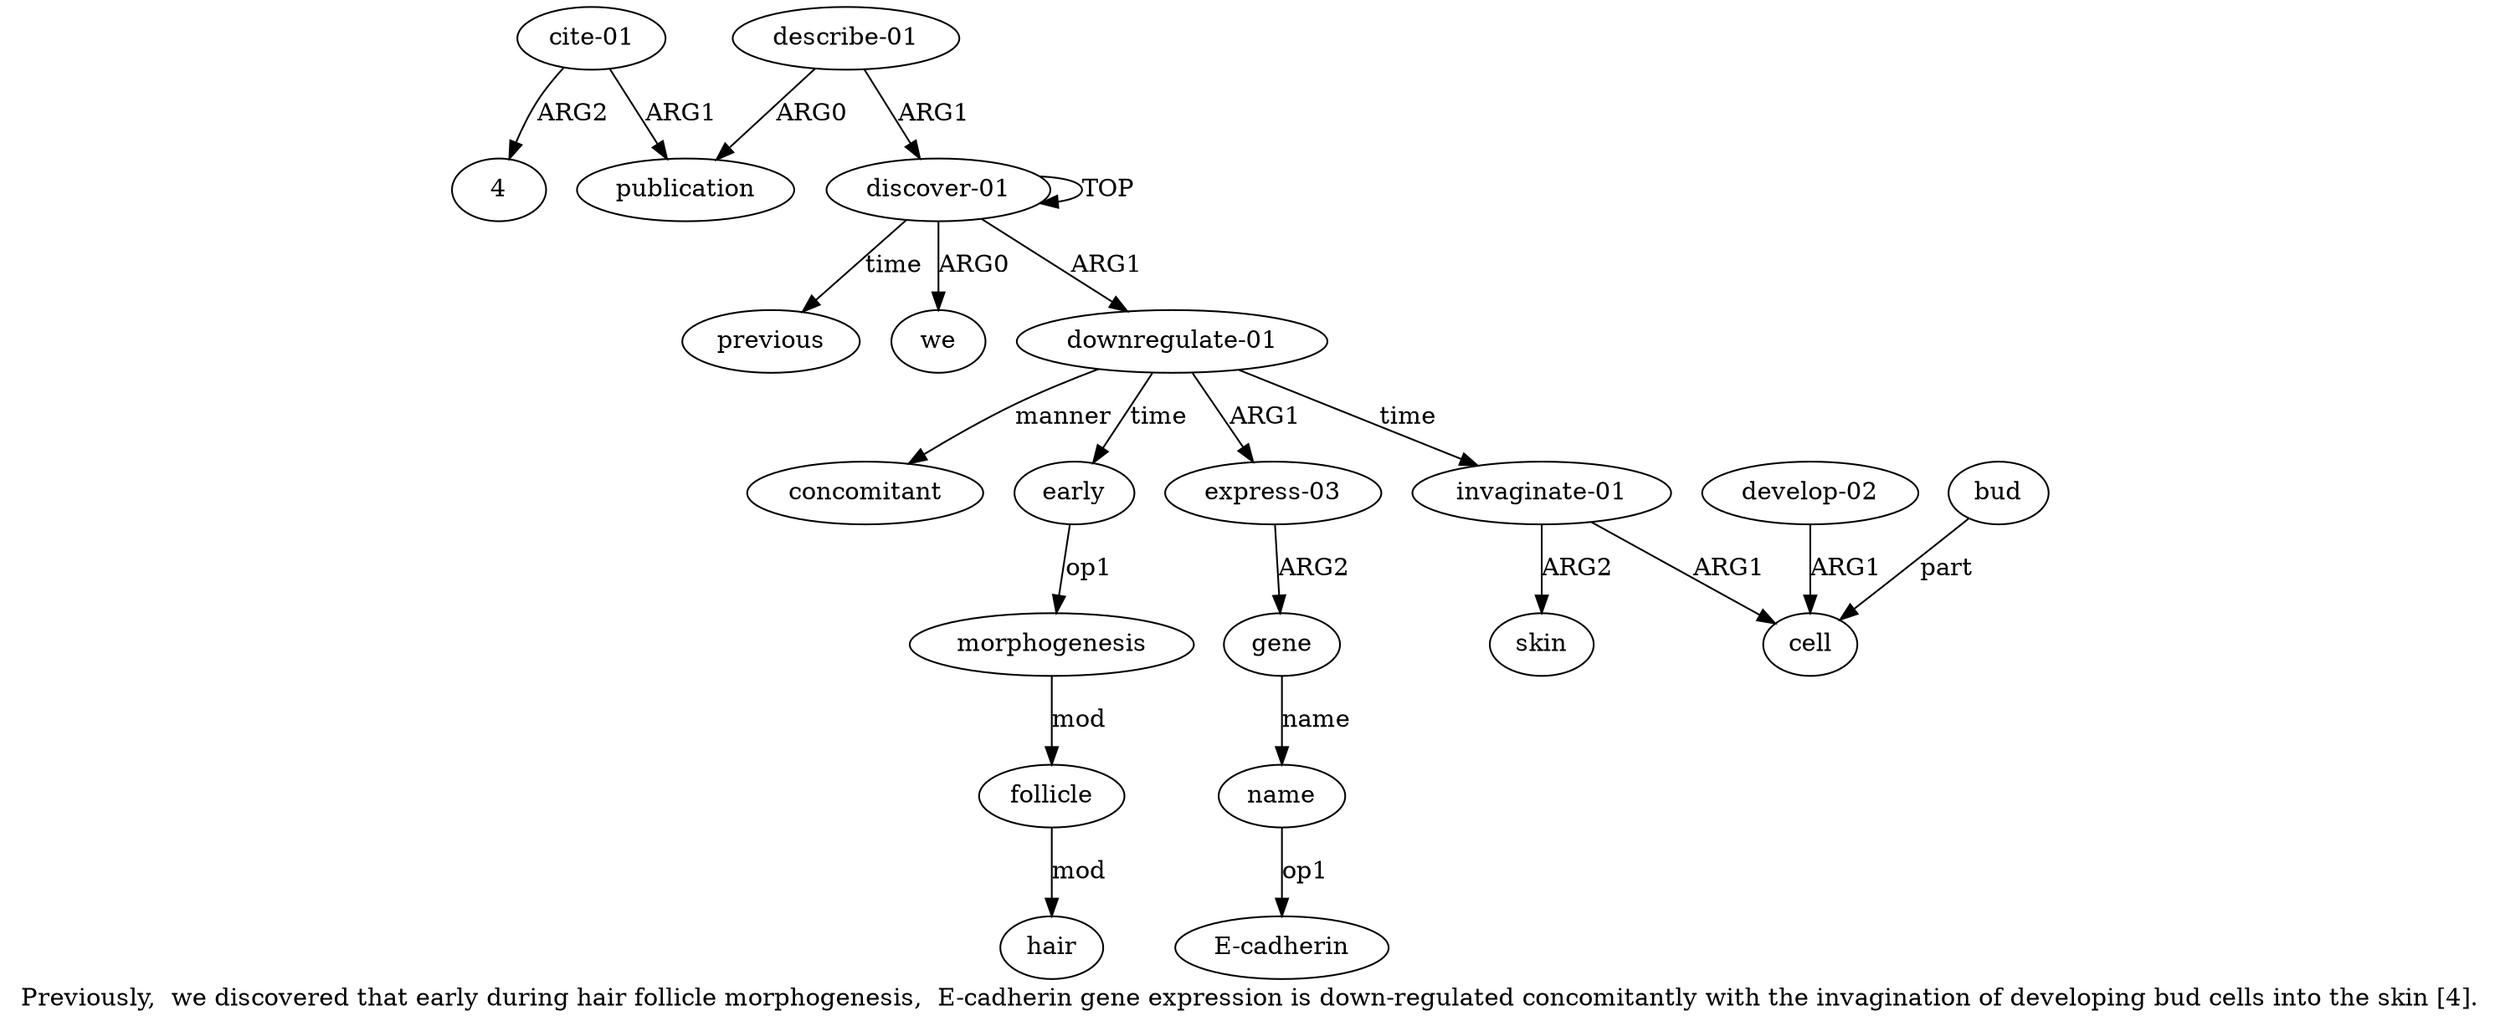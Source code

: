 digraph  {
	graph [label="Previously,  we discovered that early during hair follicle morphogenesis,  E-cadherin gene expression is down-regulated concomitantly \
with the invagination of developing bud cells into the skin [4]."];
	node [label="\N"];
	"a19 4"	 [color=black,
		gold_ind=-1,
		gold_label=4,
		label=4,
		test_ind=-1,
		test_label=4];
	a15	 [color=black,
		gold_ind=15,
		gold_label=concomitant,
		label=concomitant,
		test_ind=15,
		test_label=concomitant];
	a14	 [color=black,
		gold_ind=14,
		gold_label=hair,
		label=hair,
		test_ind=14,
		test_label=hair];
	a17	 [color=black,
		gold_ind=17,
		gold_label="describe-01",
		label="describe-01",
		test_ind=17,
		test_label="describe-01"];
	a18	 [color=black,
		gold_ind=18,
		gold_label=publication,
		label=publication,
		test_ind=18,
		test_label=publication];
	a17 -> a18 [key=0,
	color=black,
	gold_label=ARG0,
	label=ARG0,
	test_label=ARG0];
a0 [color=black,
	gold_ind=0,
	gold_label="discover-01",
	label="discover-01",
	test_ind=0,
	test_label="discover-01"];
a17 -> a0 [key=0,
color=black,
gold_label=ARG1,
label=ARG1,
test_label=ARG1];
a16 [color=black,
gold_ind=16,
gold_label=previous,
label=previous,
test_ind=16,
test_label=previous];
a11 [color=black,
gold_ind=11,
gold_label=early,
label=early,
test_ind=11,
test_label=early];
a12 [color=black,
gold_ind=12,
gold_label=morphogenesis,
label=morphogenesis,
test_ind=12,
test_label=morphogenesis];
a11 -> a12 [key=0,
color=black,
gold_label=op1,
label=op1,
test_label=op1];
a10 [color=black,
gold_ind=10,
gold_label=skin,
label=skin,
test_ind=10,
test_label=skin];
a13 [color=black,
gold_ind=13,
gold_label=follicle,
label=follicle,
test_ind=13,
test_label=follicle];
a13 -> a14 [key=0,
color=black,
gold_label=mod,
label=mod,
test_label=mod];
a12 -> a13 [key=0,
color=black,
gold_label=mod,
label=mod,
test_label=mod];
a19 [color=black,
gold_ind=19,
gold_label="cite-01",
label="cite-01",
test_ind=19,
test_label="cite-01"];
a19 -> "a19 4" [key=0,
color=black,
gold_label=ARG2,
label=ARG2,
test_label=ARG2];
a19 -> a18 [key=0,
color=black,
gold_label=ARG1,
label=ARG1,
test_label=ARG1];
a1 [color=black,
gold_ind=1,
gold_label=we,
label=we,
test_ind=1,
test_label=we];
a0 -> a16 [key=0,
color=black,
gold_label=time,
label=time,
test_label=time];
a0 -> a1 [key=0,
color=black,
gold_label=ARG0,
label=ARG0,
test_label=ARG0];
a0 -> a0 [key=0,
color=black,
gold_label=TOP,
label=TOP,
test_label=TOP];
a2 [color=black,
gold_ind=2,
gold_label="downregulate-01",
label="downregulate-01",
test_ind=2,
test_label="downregulate-01"];
a0 -> a2 [key=0,
color=black,
gold_label=ARG1,
label=ARG1,
test_label=ARG1];
a3 [color=black,
gold_ind=3,
gold_label="express-03",
label="express-03",
test_ind=3,
test_label="express-03"];
a4 [color=black,
gold_ind=4,
gold_label=gene,
label=gene,
test_ind=4,
test_label=gene];
a3 -> a4 [key=0,
color=black,
gold_label=ARG2,
label=ARG2,
test_label=ARG2];
a2 -> a15 [key=0,
color=black,
gold_label=manner,
label=manner,
test_label=manner];
a2 -> a11 [key=0,
color=black,
gold_label=time,
label=time,
test_label=time];
a2 -> a3 [key=0,
color=black,
gold_label=ARG1,
label=ARG1,
test_label=ARG1];
a6 [color=black,
gold_ind=6,
gold_label="invaginate-01",
label="invaginate-01",
test_ind=6,
test_label="invaginate-01"];
a2 -> a6 [key=0,
color=black,
gold_label=time,
label=time,
test_label=time];
a5 [color=black,
gold_ind=5,
gold_label=name,
label=name,
test_ind=5,
test_label=name];
"a5 E-cadherin" [color=black,
gold_ind=-1,
gold_label="E-cadherin",
label="E-cadherin",
test_ind=-1,
test_label="E-cadherin"];
a5 -> "a5 E-cadherin" [key=0,
color=black,
gold_label=op1,
label=op1,
test_label=op1];
a4 -> a5 [key=0,
color=black,
gold_label=name,
label=name,
test_label=name];
a7 [color=black,
gold_ind=7,
gold_label=cell,
label=cell,
test_ind=7,
test_label=cell];
a6 -> a10 [key=0,
color=black,
gold_label=ARG2,
label=ARG2,
test_label=ARG2];
a6 -> a7 [key=0,
color=black,
gold_label=ARG1,
label=ARG1,
test_label=ARG1];
a9 [color=black,
gold_ind=9,
gold_label="develop-02",
label="develop-02",
test_ind=9,
test_label="develop-02"];
a9 -> a7 [key=0,
color=black,
gold_label=ARG1,
label=ARG1,
test_label=ARG1];
a8 [color=black,
gold_ind=8,
gold_label=bud,
label=bud,
test_ind=8,
test_label=bud];
a8 -> a7 [key=0,
color=black,
gold_label=part,
label=part,
test_label=part];
}
